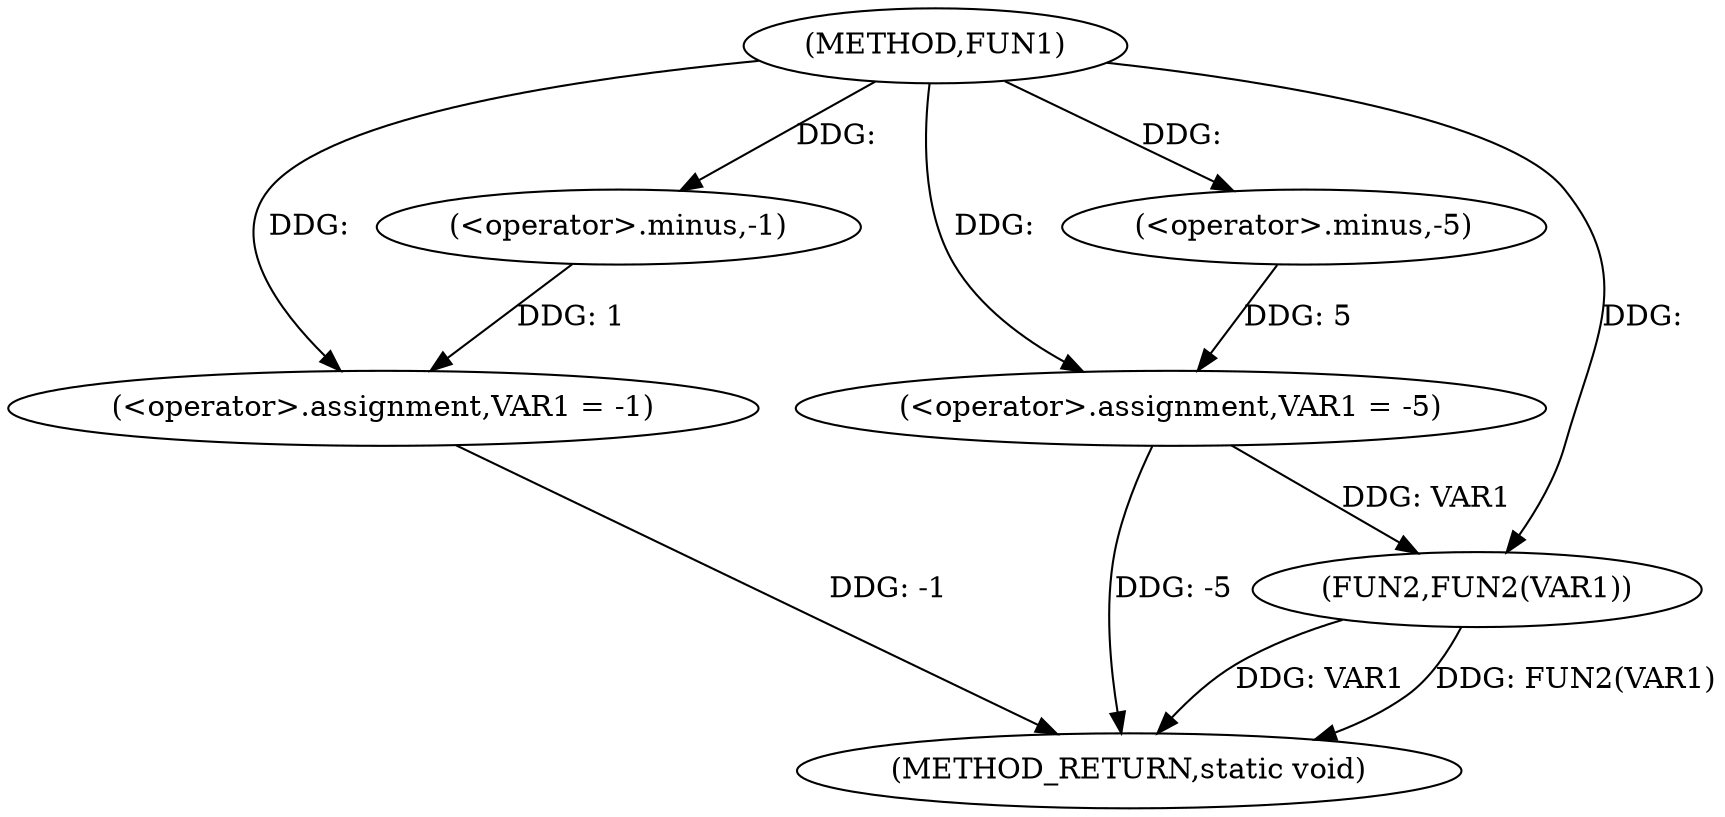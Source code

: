 digraph FUN1 {  
"1000100" [label = "(METHOD,FUN1)" ]
"1000113" [label = "(METHOD_RETURN,static void)" ]
"1000103" [label = "(<operator>.assignment,VAR1 = -1)" ]
"1000105" [label = "(<operator>.minus,-1)" ]
"1000107" [label = "(<operator>.assignment,VAR1 = -5)" ]
"1000109" [label = "(<operator>.minus,-5)" ]
"1000111" [label = "(FUN2,FUN2(VAR1))" ]
  "1000103" -> "1000113"  [ label = "DDG: -1"] 
  "1000111" -> "1000113"  [ label = "DDG: VAR1"] 
  "1000111" -> "1000113"  [ label = "DDG: FUN2(VAR1)"] 
  "1000107" -> "1000113"  [ label = "DDG: -5"] 
  "1000105" -> "1000103"  [ label = "DDG: 1"] 
  "1000100" -> "1000103"  [ label = "DDG: "] 
  "1000100" -> "1000105"  [ label = "DDG: "] 
  "1000109" -> "1000107"  [ label = "DDG: 5"] 
  "1000100" -> "1000107"  [ label = "DDG: "] 
  "1000100" -> "1000109"  [ label = "DDG: "] 
  "1000107" -> "1000111"  [ label = "DDG: VAR1"] 
  "1000100" -> "1000111"  [ label = "DDG: "] 
}
